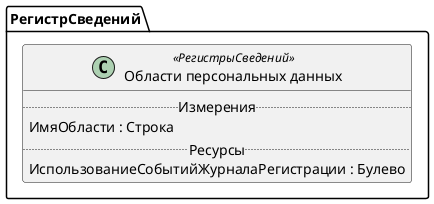﻿@startuml ОбластиПерсональныхДанных
'!include templates.wsd
'..\include templates.wsd
class РегистрСведений.ОбластиПерсональныхДанных as "Области персональных данных" <<РегистрыСведений>>
{
..Измерения..
ИмяОбласти : Строка
..Ресурсы..
ИспользованиеСобытийЖурналаРегистрации : Булево
}
@enduml
